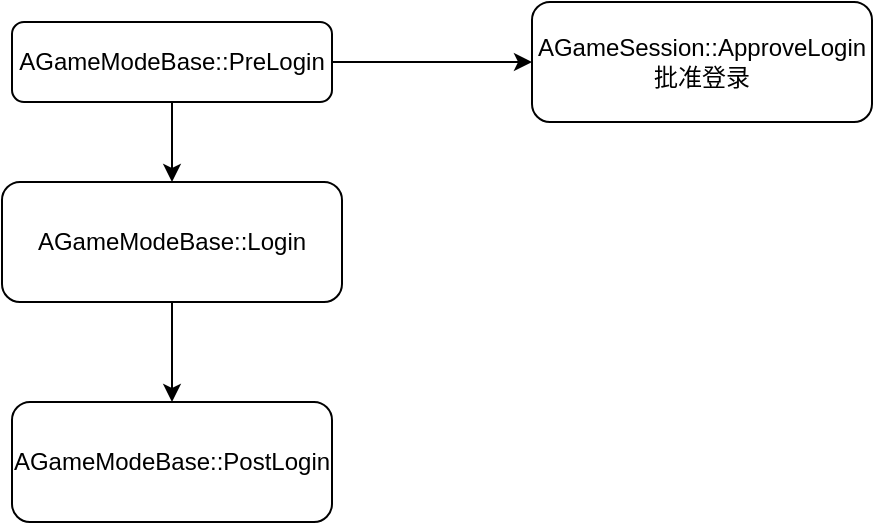 <mxfile>
    <diagram id="wHZq2HeMgnHK27vdQBfF" name="第 1 页">
        <mxGraphModel dx="2223" dy="1147" grid="1" gridSize="10" guides="1" tooltips="1" connect="1" arrows="1" fold="1" page="0" pageScale="1" pageWidth="827" pageHeight="1169" background="none" math="0" shadow="0">
            <root>
                <mxCell id="0"/>
                <mxCell id="1" parent="0"/>
                <mxCell id="3" style="edgeStyle=orthogonalEdgeStyle;orthogonalLoop=1;jettySize=auto;html=1;" parent="1" source="2" target="4" edge="1">
                    <mxGeometry relative="1" as="geometry">
                        <mxPoint x="270" y="160" as="targetPoint"/>
                    </mxGeometry>
                </mxCell>
                <mxCell id="9" value="" style="edgeStyle=orthogonalEdgeStyle;orthogonalLoop=1;jettySize=auto;html=1;" parent="1" source="2" target="8" edge="1">
                    <mxGeometry relative="1" as="geometry"/>
                </mxCell>
                <mxCell id="2" value="AGameModeBase::PreLogin&lt;br&gt;" style="whiteSpace=wrap;html=1;rounded=1;" parent="1" vertex="1">
                    <mxGeometry x="190" y="80" width="160" height="40" as="geometry"/>
                </mxCell>
                <mxCell id="6" value="" style="edgeStyle=orthogonalEdgeStyle;orthogonalLoop=1;jettySize=auto;html=1;" parent="1" source="4" target="5" edge="1">
                    <mxGeometry relative="1" as="geometry"/>
                </mxCell>
                <mxCell id="4" value="AGameModeBase::Login" style="whiteSpace=wrap;html=1;rounded=1;" parent="1" vertex="1">
                    <mxGeometry x="185" y="160" width="170" height="60" as="geometry"/>
                </mxCell>
                <mxCell id="5" value="AGameModeBase::PostLogin" style="whiteSpace=wrap;html=1;rounded=1;" parent="1" vertex="1">
                    <mxGeometry x="190" y="270" width="160" height="60" as="geometry"/>
                </mxCell>
                <mxCell id="8" value="AGameSession::ApproveLogin&lt;br&gt;批准登录" style="whiteSpace=wrap;html=1;rounded=1;" parent="1" vertex="1">
                    <mxGeometry x="450" y="70" width="170" height="60" as="geometry"/>
                </mxCell>
            </root>
        </mxGraphModel>
    </diagram>
</mxfile>